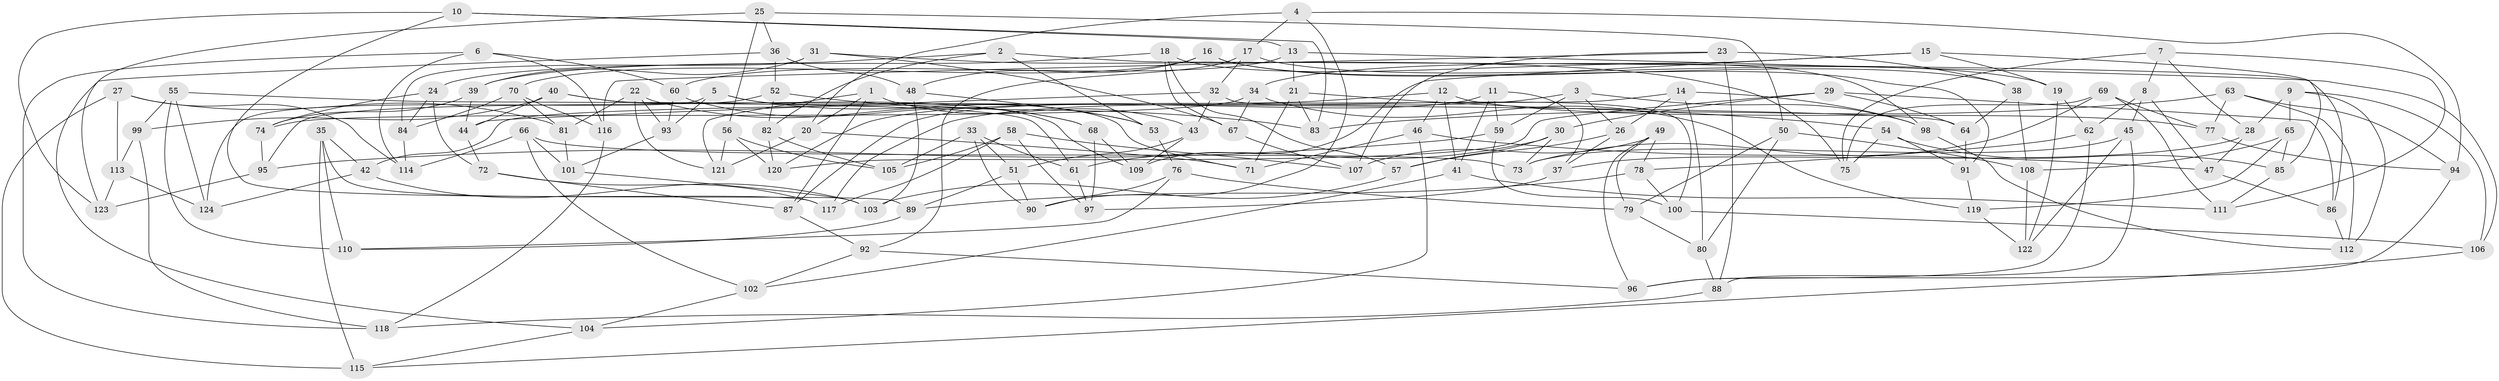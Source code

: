 // Generated by graph-tools (version 1.1) at 2025/11/02/27/25 16:11:50]
// undirected, 124 vertices, 248 edges
graph export_dot {
graph [start="1"]
  node [color=gray90,style=filled];
  1;
  2;
  3;
  4;
  5;
  6;
  7;
  8;
  9;
  10;
  11;
  12;
  13;
  14;
  15;
  16;
  17;
  18;
  19;
  20;
  21;
  22;
  23;
  24;
  25;
  26;
  27;
  28;
  29;
  30;
  31;
  32;
  33;
  34;
  35;
  36;
  37;
  38;
  39;
  40;
  41;
  42;
  43;
  44;
  45;
  46;
  47;
  48;
  49;
  50;
  51;
  52;
  53;
  54;
  55;
  56;
  57;
  58;
  59;
  60;
  61;
  62;
  63;
  64;
  65;
  66;
  67;
  68;
  69;
  70;
  71;
  72;
  73;
  74;
  75;
  76;
  77;
  78;
  79;
  80;
  81;
  82;
  83;
  84;
  85;
  86;
  87;
  88;
  89;
  90;
  91;
  92;
  93;
  94;
  95;
  96;
  97;
  98;
  99;
  100;
  101;
  102;
  103;
  104;
  105;
  106;
  107;
  108;
  109;
  110;
  111;
  112;
  113;
  114;
  115;
  116;
  117;
  118;
  119;
  120;
  121;
  122;
  123;
  124;
  1 -- 20;
  1 -- 87;
  1 -- 121;
  1 -- 43;
  2 -- 53;
  2 -- 24;
  2 -- 82;
  2 -- 86;
  3 -- 98;
  3 -- 117;
  3 -- 59;
  3 -- 26;
  4 -- 90;
  4 -- 94;
  4 -- 17;
  4 -- 20;
  5 -- 71;
  5 -- 53;
  5 -- 93;
  5 -- 124;
  6 -- 116;
  6 -- 60;
  6 -- 114;
  6 -- 118;
  7 -- 75;
  7 -- 111;
  7 -- 28;
  7 -- 8;
  8 -- 45;
  8 -- 47;
  8 -- 62;
  9 -- 28;
  9 -- 112;
  9 -- 106;
  9 -- 65;
  10 -- 13;
  10 -- 123;
  10 -- 83;
  10 -- 89;
  11 -- 87;
  11 -- 37;
  11 -- 41;
  11 -- 59;
  12 -- 46;
  12 -- 41;
  12 -- 77;
  12 -- 120;
  13 -- 60;
  13 -- 106;
  13 -- 21;
  14 -- 26;
  14 -- 42;
  14 -- 98;
  14 -- 80;
  15 -- 19;
  15 -- 34;
  15 -- 109;
  15 -- 85;
  16 -- 38;
  16 -- 91;
  16 -- 48;
  16 -- 70;
  17 -- 19;
  17 -- 32;
  17 -- 92;
  18 -- 57;
  18 -- 67;
  18 -- 98;
  18 -- 39;
  19 -- 122;
  19 -- 62;
  20 -- 71;
  20 -- 121;
  21 -- 83;
  21 -- 54;
  21 -- 71;
  22 -- 68;
  22 -- 93;
  22 -- 81;
  22 -- 121;
  23 -- 38;
  23 -- 88;
  23 -- 116;
  23 -- 107;
  24 -- 84;
  24 -- 74;
  24 -- 72;
  25 -- 50;
  25 -- 123;
  25 -- 36;
  25 -- 56;
  26 -- 57;
  26 -- 37;
  27 -- 113;
  27 -- 81;
  27 -- 114;
  27 -- 115;
  28 -- 47;
  28 -- 37;
  29 -- 64;
  29 -- 86;
  29 -- 30;
  29 -- 120;
  30 -- 73;
  30 -- 61;
  30 -- 57;
  31 -- 39;
  31 -- 67;
  31 -- 75;
  31 -- 84;
  32 -- 43;
  32 -- 100;
  32 -- 44;
  33 -- 90;
  33 -- 51;
  33 -- 105;
  33 -- 61;
  34 -- 67;
  34 -- 119;
  34 -- 74;
  35 -- 117;
  35 -- 42;
  35 -- 115;
  35 -- 110;
  36 -- 52;
  36 -- 48;
  36 -- 104;
  37 -- 97;
  38 -- 108;
  38 -- 64;
  39 -- 74;
  39 -- 44;
  40 -- 44;
  40 -- 99;
  40 -- 61;
  40 -- 109;
  41 -- 102;
  41 -- 111;
  42 -- 103;
  42 -- 124;
  43 -- 109;
  43 -- 51;
  44 -- 72;
  45 -- 88;
  45 -- 122;
  45 -- 73;
  46 -- 71;
  46 -- 47;
  46 -- 104;
  47 -- 86;
  48 -- 53;
  48 -- 103;
  49 -- 107;
  49 -- 96;
  49 -- 79;
  49 -- 78;
  50 -- 108;
  50 -- 79;
  50 -- 80;
  51 -- 89;
  51 -- 90;
  52 -- 82;
  52 -- 83;
  52 -- 95;
  53 -- 76;
  54 -- 91;
  54 -- 75;
  54 -- 85;
  55 -- 64;
  55 -- 99;
  55 -- 110;
  55 -- 124;
  56 -- 121;
  56 -- 105;
  56 -- 120;
  57 -- 103;
  58 -- 97;
  58 -- 105;
  58 -- 107;
  58 -- 117;
  59 -- 100;
  59 -- 95;
  60 -- 68;
  60 -- 93;
  61 -- 97;
  62 -- 96;
  62 -- 78;
  63 -- 94;
  63 -- 112;
  63 -- 77;
  63 -- 83;
  64 -- 91;
  65 -- 85;
  65 -- 119;
  65 -- 108;
  66 -- 114;
  66 -- 102;
  66 -- 101;
  66 -- 73;
  67 -- 107;
  68 -- 109;
  68 -- 97;
  69 -- 77;
  69 -- 75;
  69 -- 73;
  69 -- 111;
  70 -- 116;
  70 -- 81;
  70 -- 84;
  72 -- 87;
  72 -- 117;
  74 -- 95;
  76 -- 79;
  76 -- 110;
  76 -- 90;
  77 -- 94;
  78 -- 100;
  78 -- 89;
  79 -- 80;
  80 -- 88;
  81 -- 101;
  82 -- 105;
  82 -- 120;
  84 -- 114;
  85 -- 111;
  86 -- 112;
  87 -- 92;
  88 -- 118;
  89 -- 110;
  91 -- 119;
  92 -- 102;
  92 -- 96;
  93 -- 101;
  94 -- 96;
  95 -- 123;
  98 -- 112;
  99 -- 113;
  99 -- 118;
  100 -- 106;
  101 -- 103;
  102 -- 104;
  104 -- 115;
  106 -- 115;
  108 -- 122;
  113 -- 123;
  113 -- 124;
  116 -- 118;
  119 -- 122;
}
